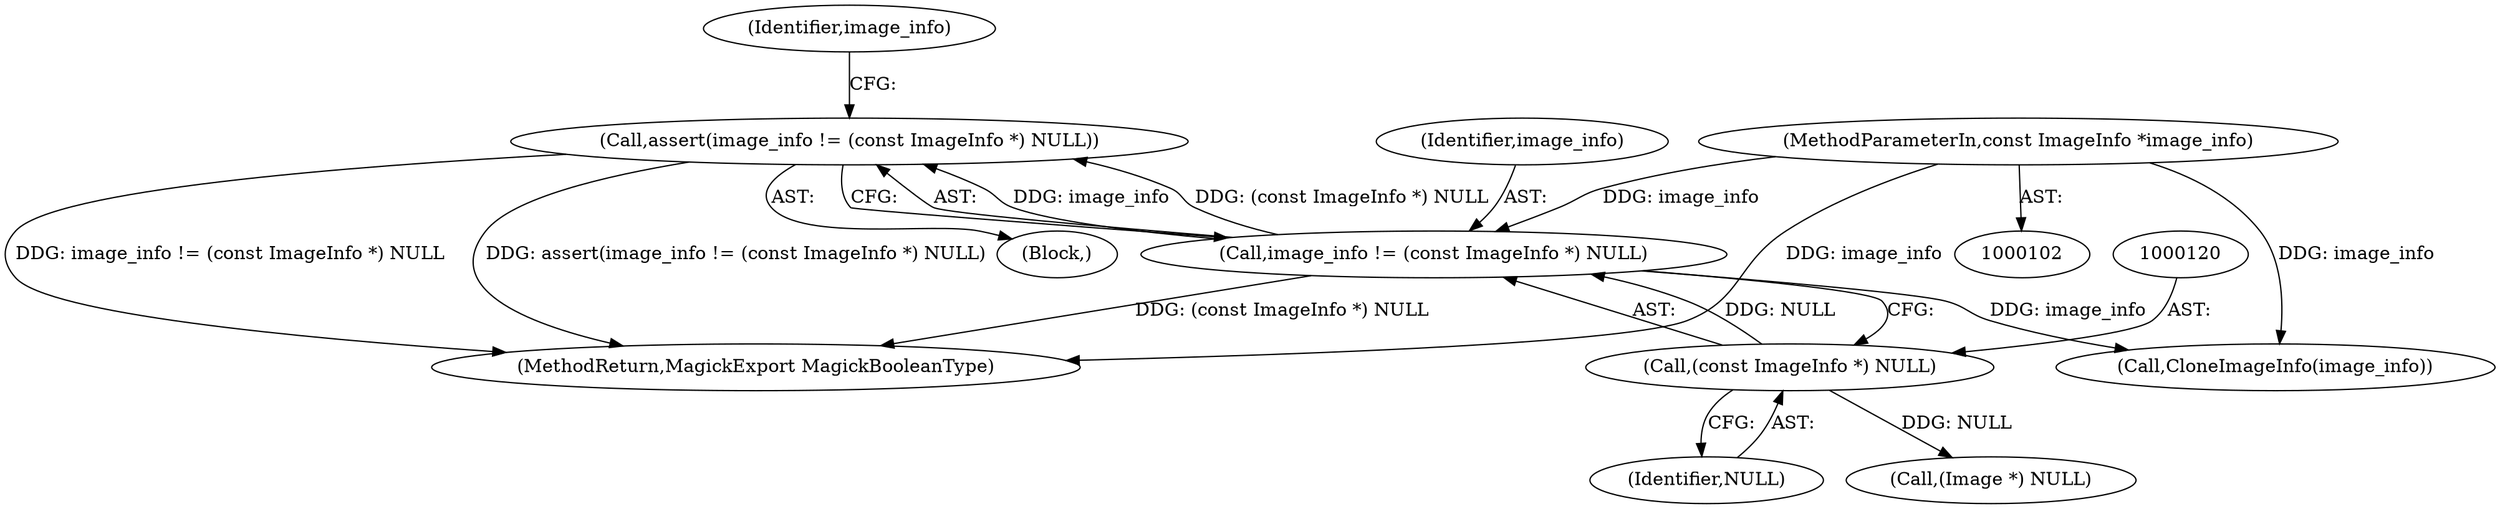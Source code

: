 digraph "0_ImageMagick_5b4bebaa91849c592a8448bc353ab25a54ff8c44@API" {
"1000116" [label="(Call,assert(image_info != (const ImageInfo *) NULL))"];
"1000117" [label="(Call,image_info != (const ImageInfo *) NULL)"];
"1000103" [label="(MethodParameterIn,const ImageInfo *image_info)"];
"1000119" [label="(Call,(const ImageInfo *) NULL)"];
"1000116" [label="(Call,assert(image_info != (const ImageInfo *) NULL))"];
"1000107" [label="(Block,)"];
"1000396" [label="(MethodReturn,MagickExport MagickBooleanType)"];
"1000117" [label="(Call,image_info != (const ImageInfo *) NULL)"];
"1000118" [label="(Identifier,image_info)"];
"1000163" [label="(Call,CloneImageInfo(image_info))"];
"1000121" [label="(Identifier,NULL)"];
"1000119" [label="(Call,(const ImageInfo *) NULL)"];
"1000103" [label="(MethodParameterIn,const ImageInfo *image_info)"];
"1000125" [label="(Identifier,image_info)"];
"1000131" [label="(Call,(Image *) NULL)"];
"1000116" -> "1000107"  [label="AST: "];
"1000116" -> "1000117"  [label="CFG: "];
"1000117" -> "1000116"  [label="AST: "];
"1000125" -> "1000116"  [label="CFG: "];
"1000116" -> "1000396"  [label="DDG: image_info != (const ImageInfo *) NULL"];
"1000116" -> "1000396"  [label="DDG: assert(image_info != (const ImageInfo *) NULL)"];
"1000117" -> "1000116"  [label="DDG: image_info"];
"1000117" -> "1000116"  [label="DDG: (const ImageInfo *) NULL"];
"1000117" -> "1000119"  [label="CFG: "];
"1000118" -> "1000117"  [label="AST: "];
"1000119" -> "1000117"  [label="AST: "];
"1000117" -> "1000396"  [label="DDG: (const ImageInfo *) NULL"];
"1000103" -> "1000117"  [label="DDG: image_info"];
"1000119" -> "1000117"  [label="DDG: NULL"];
"1000117" -> "1000163"  [label="DDG: image_info"];
"1000103" -> "1000102"  [label="AST: "];
"1000103" -> "1000396"  [label="DDG: image_info"];
"1000103" -> "1000163"  [label="DDG: image_info"];
"1000119" -> "1000121"  [label="CFG: "];
"1000120" -> "1000119"  [label="AST: "];
"1000121" -> "1000119"  [label="AST: "];
"1000119" -> "1000131"  [label="DDG: NULL"];
}
